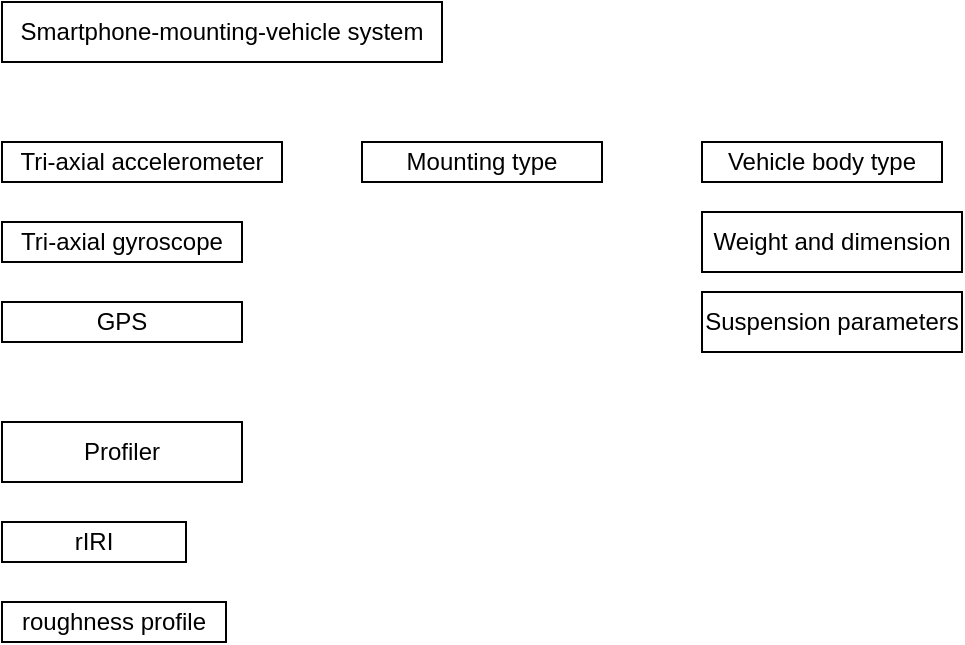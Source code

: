 <mxfile version="21.3.2" type="github">
  <diagram id="prtHgNgQTEPvFCAcTncT" name="Page-1">
    <mxGraphModel dx="993" dy="591" grid="1" gridSize="10" guides="1" tooltips="1" connect="1" arrows="1" fold="1" page="1" pageScale="1" pageWidth="827" pageHeight="1169" math="0" shadow="0">
      <root>
        <mxCell id="0" />
        <mxCell id="1" parent="0" />
        <mxCell id="cg_-4Gn6XDbBgUi1bZ2A-2" value="Smartphone-mounting-vehicle system" style="rounded=0;whiteSpace=wrap;html=1;" vertex="1" parent="1">
          <mxGeometry x="110" y="90" width="220" height="30" as="geometry" />
        </mxCell>
        <mxCell id="cg_-4Gn6XDbBgUi1bZ2A-3" value="rIRI" style="rounded=0;whiteSpace=wrap;html=1;" vertex="1" parent="1">
          <mxGeometry x="110" y="350" width="92" height="20" as="geometry" />
        </mxCell>
        <mxCell id="cg_-4Gn6XDbBgUi1bZ2A-6" value="Tri-axial accelerometer" style="rounded=0;whiteSpace=wrap;html=1;" vertex="1" parent="1">
          <mxGeometry x="110" y="160" width="140" height="20" as="geometry" />
        </mxCell>
        <mxCell id="cg_-4Gn6XDbBgUi1bZ2A-7" value="Tri-axial gyroscope" style="rounded=0;whiteSpace=wrap;html=1;" vertex="1" parent="1">
          <mxGeometry x="110" y="200" width="120" height="20" as="geometry" />
        </mxCell>
        <mxCell id="cg_-4Gn6XDbBgUi1bZ2A-8" value="GPS" style="rounded=0;whiteSpace=wrap;html=1;" vertex="1" parent="1">
          <mxGeometry x="110" y="240" width="120" height="20" as="geometry" />
        </mxCell>
        <mxCell id="cg_-4Gn6XDbBgUi1bZ2A-12" value="Vehicle body type" style="rounded=0;whiteSpace=wrap;html=1;" vertex="1" parent="1">
          <mxGeometry x="460" y="160" width="120" height="20" as="geometry" />
        </mxCell>
        <mxCell id="cg_-4Gn6XDbBgUi1bZ2A-13" value="Weight and dimension" style="rounded=0;whiteSpace=wrap;html=1;" vertex="1" parent="1">
          <mxGeometry x="460" y="195" width="130" height="30" as="geometry" />
        </mxCell>
        <mxCell id="cg_-4Gn6XDbBgUi1bZ2A-14" value="Suspension parameters" style="rounded=0;whiteSpace=wrap;html=1;" vertex="1" parent="1">
          <mxGeometry x="460" y="235" width="130" height="30" as="geometry" />
        </mxCell>
        <mxCell id="cg_-4Gn6XDbBgUi1bZ2A-16" value="Mounting type" style="rounded=0;whiteSpace=wrap;html=1;" vertex="1" parent="1">
          <mxGeometry x="290" y="160" width="120" height="20" as="geometry" />
        </mxCell>
        <mxCell id="cg_-4Gn6XDbBgUi1bZ2A-18" value="Profiler" style="rounded=0;whiteSpace=wrap;html=1;" vertex="1" parent="1">
          <mxGeometry x="110" y="300" width="120" height="30" as="geometry" />
        </mxCell>
        <mxCell id="cg_-4Gn6XDbBgUi1bZ2A-22" value="roughness profile" style="rounded=0;whiteSpace=wrap;html=1;" vertex="1" parent="1">
          <mxGeometry x="110" y="390" width="112" height="20" as="geometry" />
        </mxCell>
      </root>
    </mxGraphModel>
  </diagram>
</mxfile>
